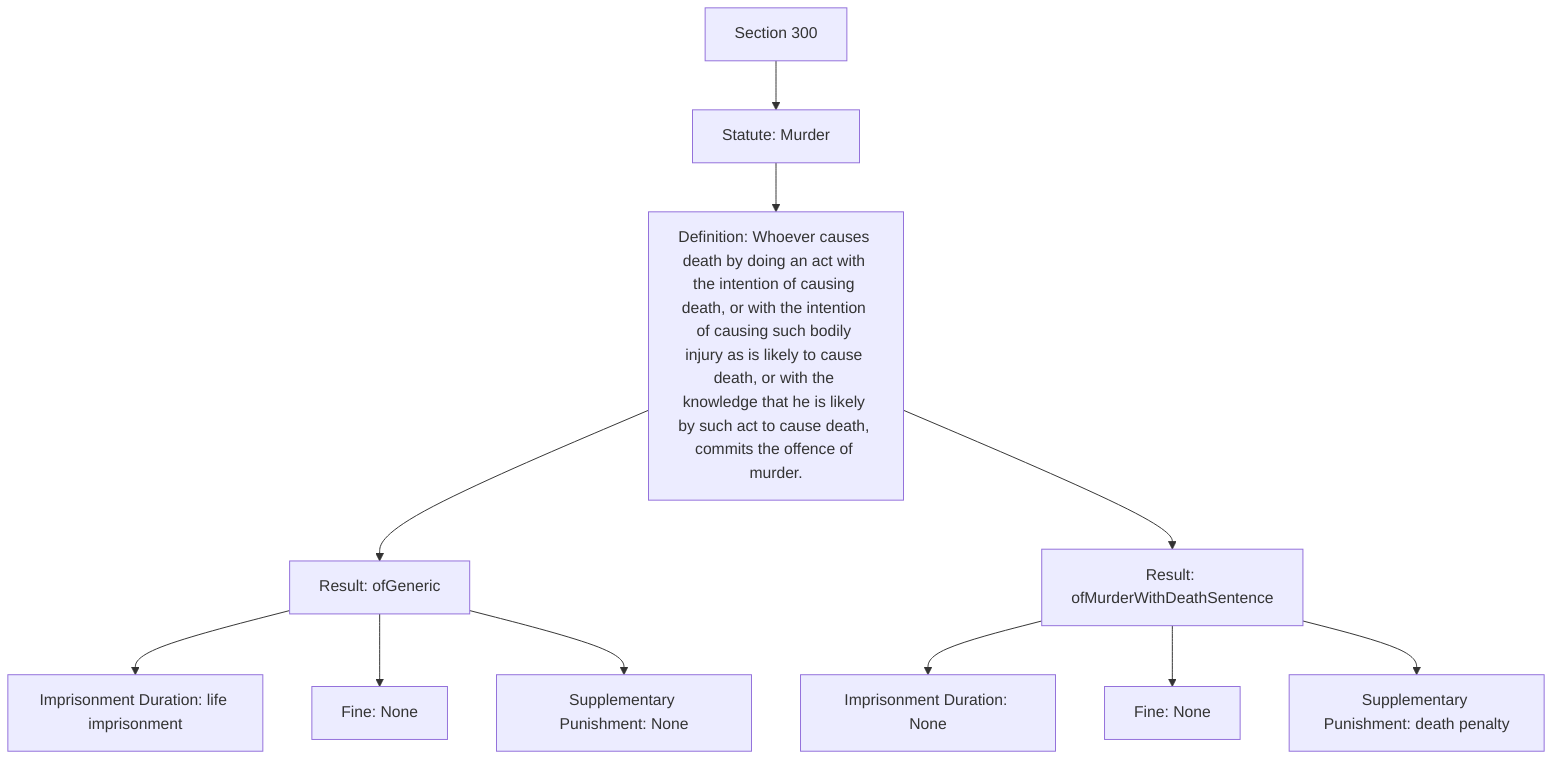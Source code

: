 graph TD

    A[Section 300] --> B[Statute: Murder] --> C[Definition: Whoever causes death by doing an act with the intention of causing death, or with the intention of causing such bodily injury as is likely to cause death, or with the knowledge that he is likely by such act to cause death, commits the offence of murder.]

    C --> D[Result: ofGeneric]
    D --> D1[Imprisonment Duration: life imprisonment]
    D --> D2[Fine: None]
    D --> D3[Supplementary Punishment: None]

    C --> E[Result: ofMurderWithDeathSentence]
    E --> E1[Imprisonment Duration: None]
    E --> E2[Fine: None]
    E --> E3[Supplementary Punishment: death penalty]